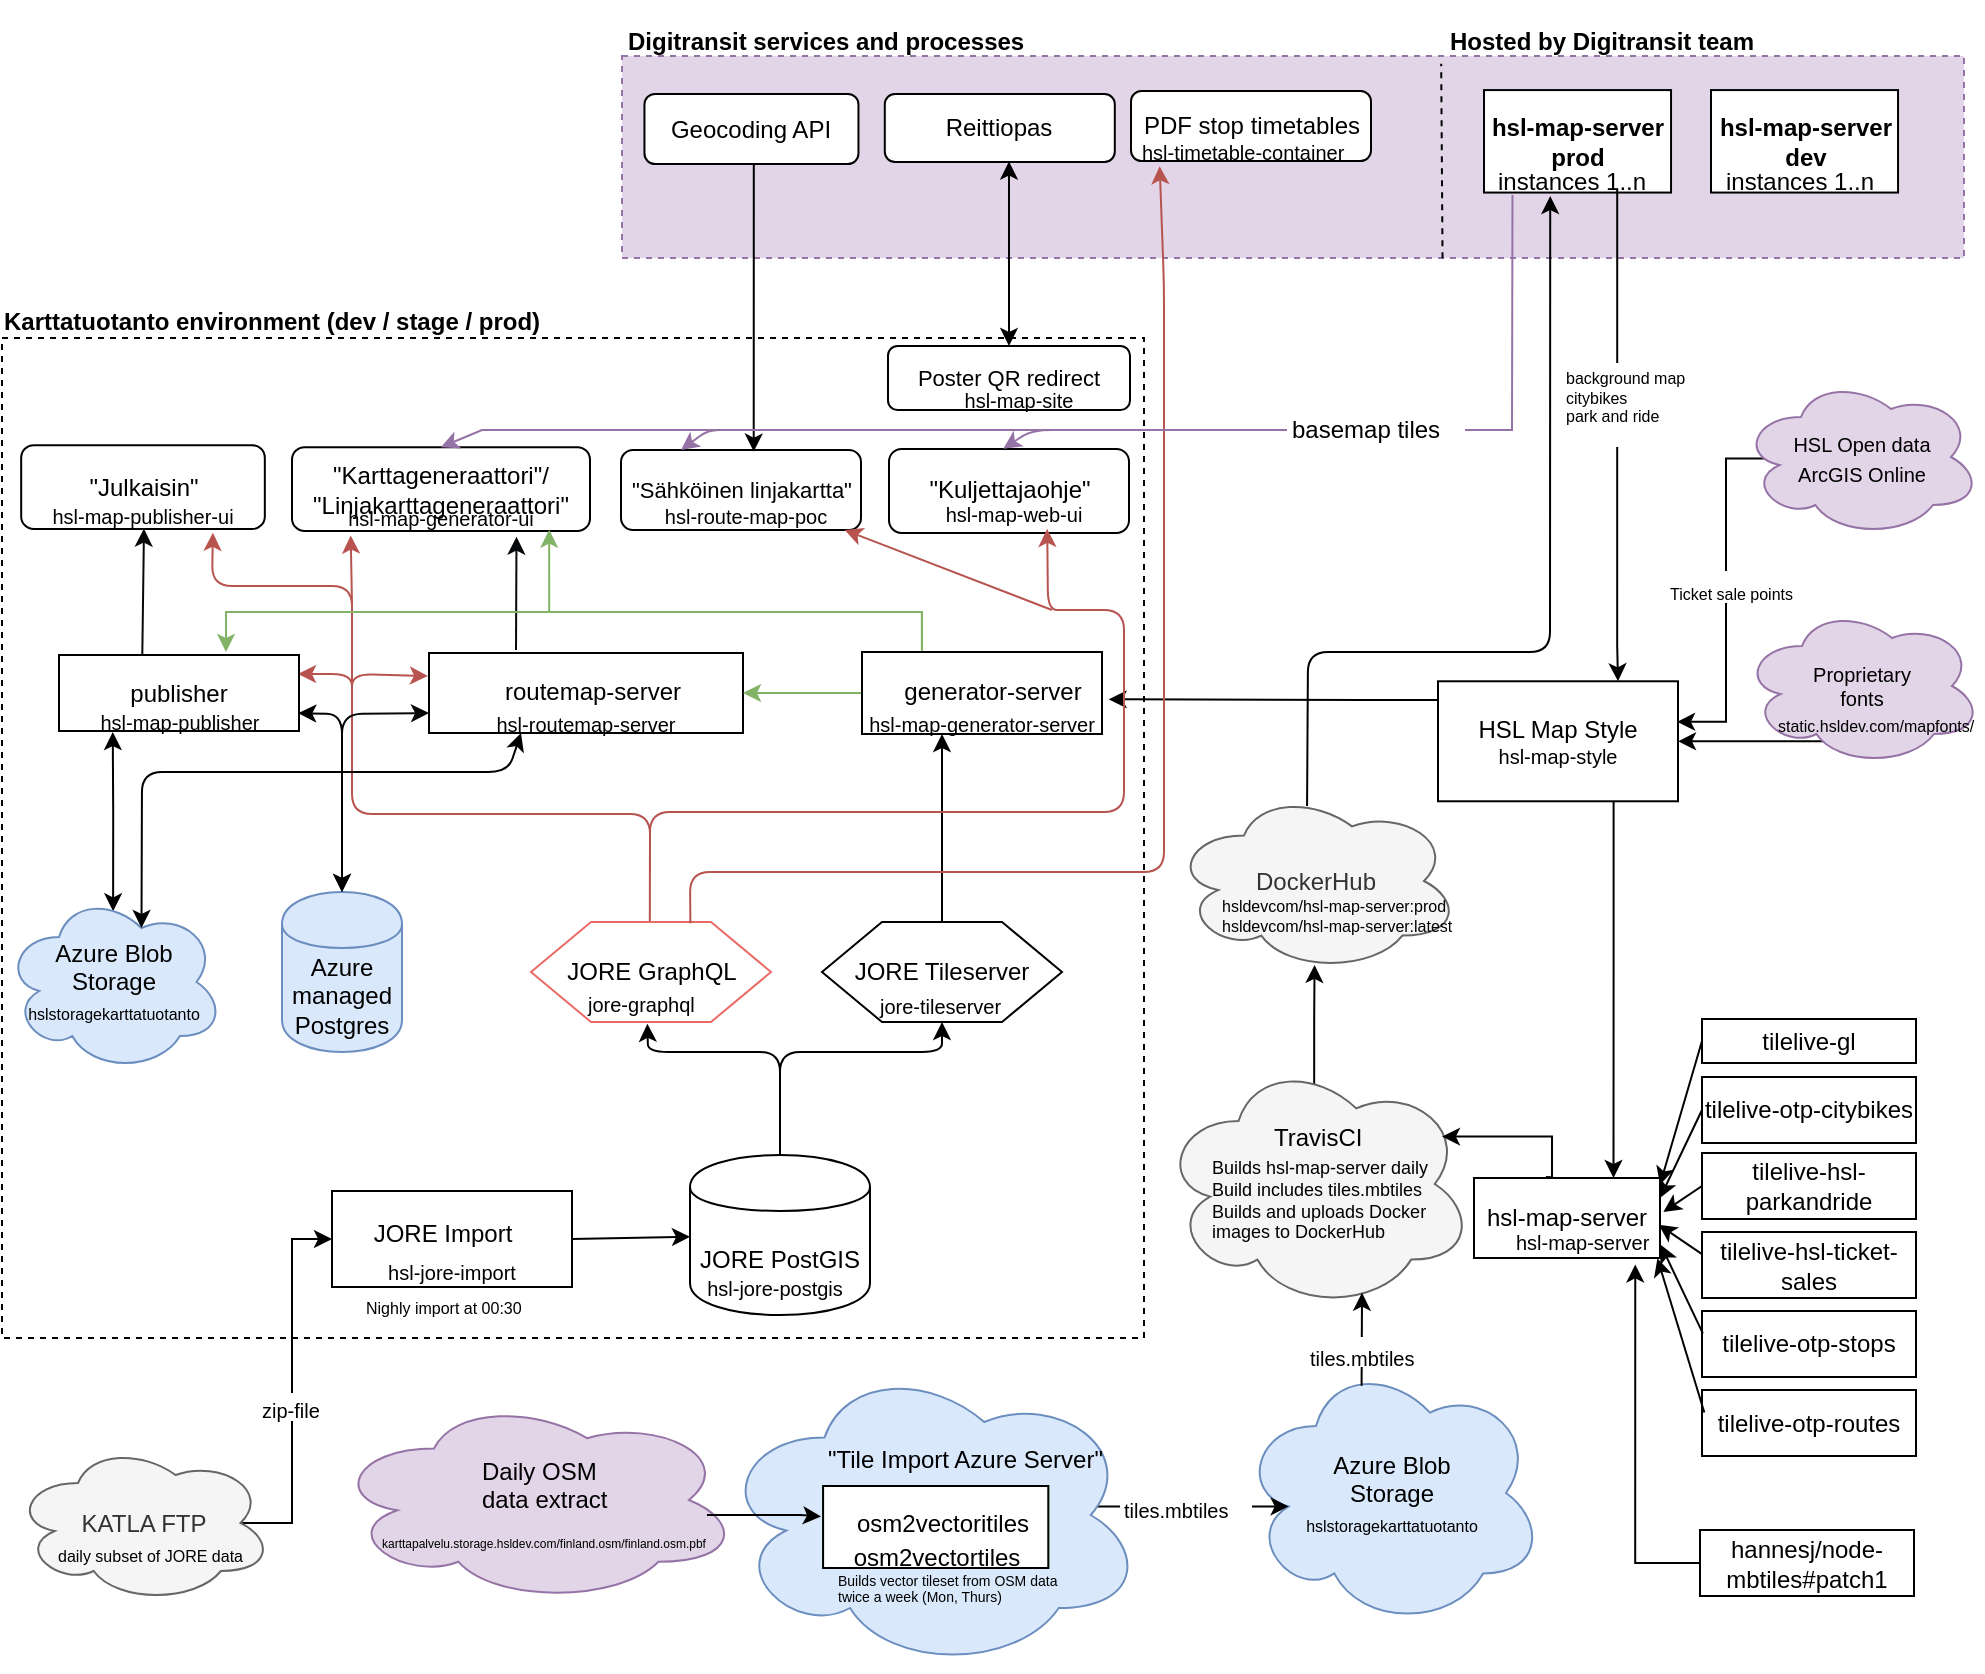 <mxfile pages="1" version="11.2.2" type="device"><diagram id="P93E9oUenla0xf5M3Sgf" name="Page-1"><mxGraphModel dx="813" dy="509" grid="0" gridSize="10" guides="1" tooltips="1" connect="1" arrows="1" fold="1" page="1" pageScale="1" pageWidth="1000" pageHeight="1700" math="0" shadow="0"><root><mxCell id="0"/><mxCell id="1" parent="0"/><mxCell id="0VzZVFITPEhhKyEBEufQ-88" value="" style="verticalLabelPosition=bottom;verticalAlign=top;html=1;shape=mxgraph.basic.rect;fillColor=#e1d5e7;fillColor2=none;strokeColor=#9673a6;strokeWidth=1;size=20;indent=5;rounded=0;shadow=0;glass=0;dashed=1;" vertex="1" parent="1"><mxGeometry x="320" y="302" width="671" height="101" as="geometry"/></mxCell><mxCell id="0VzZVFITPEhhKyEBEufQ-5" value="" style="rounded=0;whiteSpace=wrap;html=1;fillColor=none;dashed=1;glass=0;shadow=0;strokeWidth=1;" vertex="1" parent="1"><mxGeometry x="10" y="443" width="571" height="500" as="geometry"/></mxCell><mxCell id="HTuNDnRu_J749h2AMY8A-9" value="" style="group" parent="1" vertex="1" connectable="0"><mxGeometry x="354" y="851.5" width="90" height="80" as="geometry"/></mxCell><mxCell id="HTuNDnRu_J749h2AMY8A-7" value="" style="group" parent="HTuNDnRu_J749h2AMY8A-9" vertex="1" connectable="0"><mxGeometry width="90" height="80" as="geometry"/></mxCell><mxCell id="HTuNDnRu_J749h2AMY8A-2" value="JORE PostGIS" style="shape=cylinder;whiteSpace=wrap;html=1;boundedLbl=1;backgroundOutline=1;" parent="HTuNDnRu_J749h2AMY8A-7" vertex="1"><mxGeometry width="90" height="80" as="geometry"/></mxCell><mxCell id="HTuNDnRu_J749h2AMY8A-64" value="&lt;font style=&quot;font-size: 10px&quot;&gt;hsl-jore-postgis&lt;/font&gt;" style="text;html=1;strokeColor=none;fillColor=none;align=center;verticalAlign=middle;whiteSpace=wrap;rounded=0;shadow=0;glass=0;comic=0;" parent="HTuNDnRu_J749h2AMY8A-7" vertex="1"><mxGeometry x="5" y="56" width="75" height="20" as="geometry"/></mxCell><mxCell id="HTuNDnRu_J749h2AMY8A-14" value="&lt;div&gt;Azure&lt;/div&gt;&lt;div&gt;managed&lt;/div&gt;&lt;div&gt;Postgres&lt;br&gt;&lt;/div&gt;" style="shape=cylinder;whiteSpace=wrap;html=1;boundedLbl=1;backgroundOutline=1;rounded=0;shadow=0;glass=0;comic=0;fillColor=#dae8fc;strokeColor=#6c8ebf;" parent="1" vertex="1"><mxGeometry x="150" y="720" width="60" height="80" as="geometry"/></mxCell><mxCell id="HTuNDnRu_J749h2AMY8A-21" value="" style="group" parent="1" vertex="1" connectable="0"><mxGeometry x="175" y="869.5" width="120" height="48" as="geometry"/></mxCell><mxCell id="HTuNDnRu_J749h2AMY8A-22" value="" style="group" parent="HTuNDnRu_J749h2AMY8A-21" vertex="1" connectable="0"><mxGeometry width="120" height="48" as="geometry"/></mxCell><mxCell id="HTuNDnRu_J749h2AMY8A-23" value="" style="rounded=0;whiteSpace=wrap;html=1;glass=0;comic=0;shadow=0;" parent="HTuNDnRu_J749h2AMY8A-22" vertex="1"><mxGeometry width="120" height="48" as="geometry"/></mxCell><mxCell id="HTuNDnRu_J749h2AMY8A-24" value="JORE Import" style="text;html=1;resizable=0;autosize=1;align=center;verticalAlign=middle;points=[];fillColor=none;strokeColor=none;rounded=0;" parent="HTuNDnRu_J749h2AMY8A-22" vertex="1"><mxGeometry x="10" y="11.8" width="90" height="20" as="geometry"/></mxCell><mxCell id="HTuNDnRu_J749h2AMY8A-58" value="&lt;font style=&quot;font-size: 10px&quot;&gt;hsl-jore-import&lt;/font&gt;" style="text;html=1;strokeColor=none;fillColor=none;align=center;verticalAlign=middle;whiteSpace=wrap;rounded=0;shadow=0;glass=0;comic=0;" parent="HTuNDnRu_J749h2AMY8A-22" vertex="1"><mxGeometry y="33.231" width="120" height="14.769" as="geometry"/></mxCell><mxCell id="uFiK4lsDNvGqGAxao7CR-3" value="" style="edgeStyle=orthogonalEdgeStyle;rounded=0;orthogonalLoop=1;jettySize=auto;html=1;exitX=0.496;exitY=0.107;exitDx=0;exitDy=0;exitPerimeter=0;entryX=0.224;entryY=1.053;entryDx=0;entryDy=0;entryPerimeter=0;startArrow=classic;startFill=1;" parent="1" source="HTuNDnRu_J749h2AMY8A-28" target="HTuNDnRu_J749h2AMY8A-61" edge="1"><mxGeometry relative="1" as="geometry"><mxPoint x="65" y="640" as="targetPoint"/><Array as="points"><mxPoint x="66" y="680"/></Array></mxGeometry></mxCell><mxCell id="HTuNDnRu_J749h2AMY8A-28" value="&lt;div&gt;Azure Blob&lt;/div&gt;&lt;div&gt; Storage&lt;/div&gt;&lt;div&gt;&lt;font style=&quot;font-size: 8px&quot;&gt;hslstoragekarttatuotanto&lt;/font&gt;&lt;br&gt;&lt;/div&gt;" style="ellipse;shape=cloud;whiteSpace=wrap;html=1;rounded=0;shadow=0;glass=0;comic=0;fillColor=#dae8fc;strokeColor=#6c8ebf;" parent="1" vertex="1"><mxGeometry x="11" y="720" width="110" height="90" as="geometry"/></mxCell><mxCell id="HTuNDnRu_J749h2AMY8A-34" value="" style="endArrow=classic;html=1;exitX=1;exitY=0.5;exitDx=0;exitDy=0;" parent="1" source="HTuNDnRu_J749h2AMY8A-23" target="HTuNDnRu_J749h2AMY8A-2" edge="1"><mxGeometry width="50" height="50" relative="1" as="geometry"><mxPoint x="77" y="902" as="sourcePoint"/><mxPoint x="169.5" y="899" as="targetPoint"/></mxGeometry></mxCell><mxCell id="HTuNDnRu_J749h2AMY8A-35" value="" style="endArrow=none;html=1;exitX=0.5;exitY=1;exitDx=0;exitDy=0;entryX=0.5;entryY=0;entryDx=0;entryDy=0;startArrow=classic;startFill=1;endFill=0;" parent="1" source="HTuNDnRu_J749h2AMY8A-37" target="HTuNDnRu_J749h2AMY8A-2" edge="1"><mxGeometry width="50" height="50" relative="1" as="geometry"><mxPoint x="493" y="790" as="sourcePoint"/><mxPoint x="-107" y="930" as="targetPoint"/><Array as="points"><mxPoint x="480" y="800"/><mxPoint x="399" y="800"/></Array></mxGeometry></mxCell><mxCell id="HTuNDnRu_J749h2AMY8A-37" value="&lt;div&gt;JORE Tileserver&lt;/div&gt;" style="shape=hexagon;perimeter=hexagonPerimeter2;whiteSpace=wrap;html=1;rounded=0;shadow=0;glass=0;comic=0;" parent="1" vertex="1"><mxGeometry x="420" y="735" width="120" height="50" as="geometry"/></mxCell><mxCell id="HTuNDnRu_J749h2AMY8A-115" value="" style="group" parent="1" vertex="1" connectable="0"><mxGeometry x="464" y="496" width="120" height="42" as="geometry"/></mxCell><mxCell id="HTuNDnRu_J749h2AMY8A-111" value="" style="group" parent="HTuNDnRu_J749h2AMY8A-115" vertex="1" connectable="0"><mxGeometry width="120" height="42" as="geometry"/></mxCell><mxCell id="HTuNDnRu_J749h2AMY8A-112" value="" style="group" parent="HTuNDnRu_J749h2AMY8A-111" vertex="1" connectable="0"><mxGeometry x="2.5" width="120" height="42" as="geometry"/></mxCell><mxCell id="HTuNDnRu_J749h2AMY8A-113" value="&quot;Kuljettajaohje&quot;" style="rounded=1;whiteSpace=wrap;html=1;shadow=0;glass=0;comic=0;fillColor=#ffffff;" parent="HTuNDnRu_J749h2AMY8A-112" vertex="1"><mxGeometry x="-13" y="2.45" width="120" height="42" as="geometry"/></mxCell><mxCell id="HTuNDnRu_J749h2AMY8A-114" value="&lt;font style=&quot;font-size: 10px&quot;&gt;hsl-map-web-ui&lt;/font&gt;" style="text;html=1;strokeColor=none;fillColor=none;align=center;verticalAlign=middle;whiteSpace=wrap;rounded=0;shadow=0;glass=0;dashed=1;comic=0;" parent="HTuNDnRu_J749h2AMY8A-112" vertex="1"><mxGeometry x="-5.5" y="28.0" width="110" height="14.0" as="geometry"/></mxCell><mxCell id="HTuNDnRu_J749h2AMY8A-122" value="" style="group" parent="1" vertex="1" connectable="0"><mxGeometry x="230.5" y="600.5" width="160" height="41" as="geometry"/></mxCell><mxCell id="HTuNDnRu_J749h2AMY8A-124" value="" style="group" parent="HTuNDnRu_J749h2AMY8A-122" vertex="1" connectable="0"><mxGeometry width="160" height="41" as="geometry"/></mxCell><mxCell id="HTuNDnRu_J749h2AMY8A-125" value="" style="rounded=0;whiteSpace=wrap;html=1;glass=0;comic=0;shadow=0;" parent="HTuNDnRu_J749h2AMY8A-124" vertex="1"><mxGeometry x="-7" width="157" height="40" as="geometry"/></mxCell><mxCell id="HTuNDnRu_J749h2AMY8A-126" value="&lt;div&gt;routemap-server&lt;/div&gt;" style="text;html=1;resizable=0;autosize=1;align=center;verticalAlign=middle;points=[];fillColor=none;strokeColor=none;rounded=0;" parent="HTuNDnRu_J749h2AMY8A-124" vertex="1"><mxGeometry x="19.5" y="9.21" width="110" height="20" as="geometry"/></mxCell><mxCell id="HTuNDnRu_J749h2AMY8A-127" value="&lt;font style=&quot;font-size: 10px&quot;&gt;hsl-routemap-server&lt;/font&gt;" style="text;html=1;strokeColor=none;fillColor=none;align=center;verticalAlign=middle;whiteSpace=wrap;rounded=0;shadow=0;glass=0;comic=0;" parent="HTuNDnRu_J749h2AMY8A-124" vertex="1"><mxGeometry x="6.5" y="30" width="130" height="10" as="geometry"/></mxCell><mxCell id="HTuNDnRu_J749h2AMY8A-154" value="" style="endArrow=classic;html=1;strokeColor=#000000;fillColor=#fff2cc;exitX=0.5;exitY=0;exitDx=0;exitDy=0;" parent="1" source="HTuNDnRu_J749h2AMY8A-37" edge="1"><mxGeometry width="50" height="50" relative="1" as="geometry"><mxPoint x="675" y="840" as="sourcePoint"/><mxPoint x="480" y="641" as="targetPoint"/></mxGeometry></mxCell><mxCell id="HTuNDnRu_J749h2AMY8A-167" value="" style="group;fontStyle=4" parent="1" vertex="1" connectable="0"><mxGeometry x="35" y="400" width="129" height="177" as="geometry"/></mxCell><mxCell id="HTuNDnRu_J749h2AMY8A-174" value="" style="group" parent="1" vertex="1" connectable="0"><mxGeometry x="150" y="489.5" width="159" height="50" as="geometry"/></mxCell><mxCell id="HTuNDnRu_J749h2AMY8A-106" value="&lt;div&gt;&quot;Karttageneraattori&quot;/&lt;/div&gt;&lt;div&gt;&quot;Linjakarttageneraattori&quot;&lt;/div&gt;" style="rounded=1;whiteSpace=wrap;html=1;shadow=0;glass=0;comic=0;fillColor=#ffffff;" parent="HTuNDnRu_J749h2AMY8A-174" vertex="1"><mxGeometry x="5" y="8.065" width="149" height="41.935" as="geometry"/></mxCell><mxCell id="HTuNDnRu_J749h2AMY8A-107" value="&lt;font style=&quot;font-size: 10px&quot;&gt;hsl-map-generator-ui&lt;/font&gt;" style="text;html=1;strokeColor=none;fillColor=none;align=center;verticalAlign=middle;whiteSpace=wrap;rounded=0;shadow=0;glass=0;dashed=1;comic=0;" parent="HTuNDnRu_J749h2AMY8A-174" vertex="1"><mxGeometry x="4" y="35.081" width="151" height="17.742" as="geometry"/></mxCell><mxCell id="HTuNDnRu_J749h2AMY8A-187" value="" style="group" parent="1" vertex="1" connectable="0"><mxGeometry x="317" y="499" width="122.5" height="40" as="geometry"/></mxCell><mxCell id="HTuNDnRu_J749h2AMY8A-116" value="" style="group" parent="HTuNDnRu_J749h2AMY8A-187" vertex="1" connectable="0"><mxGeometry width="122.5" height="40" as="geometry"/></mxCell><mxCell id="HTuNDnRu_J749h2AMY8A-118" value="" style="group" parent="HTuNDnRu_J749h2AMY8A-116" vertex="1" connectable="0"><mxGeometry x="2.5" width="120" height="40" as="geometry"/></mxCell><mxCell id="HTuNDnRu_J749h2AMY8A-119" value="&lt;font style=&quot;font-size: 11px&quot;&gt;&quot;Sähköinen linjakartta&quot;&lt;/font&gt;" style="rounded=1;whiteSpace=wrap;html=1;shadow=0;glass=0;comic=0;fillColor=#ffffff;" parent="HTuNDnRu_J749h2AMY8A-118" vertex="1"><mxGeometry width="120" height="40" as="geometry"/></mxCell><mxCell id="HTuNDnRu_J749h2AMY8A-120" value="&lt;font style=&quot;font-size: 10px&quot;&gt;hsl-route-map-poc&lt;/font&gt;" style="text;html=1;strokeColor=none;fillColor=none;align=center;verticalAlign=middle;whiteSpace=wrap;rounded=0;shadow=0;glass=0;dashed=1;comic=0;" parent="HTuNDnRu_J749h2AMY8A-118" vertex="1"><mxGeometry x="7.5" y="26.667" width="110" height="13.333" as="geometry"/></mxCell><mxCell id="0VzZVFITPEhhKyEBEufQ-52" value="" style="edgeStyle=orthogonalEdgeStyle;rounded=0;orthogonalLoop=1;jettySize=auto;html=1;entryX=0.75;entryY=0;entryDx=0;entryDy=0;" edge="1" parent="1" source="HTuNDnRu_J749h2AMY8A-198" target="uFiK4lsDNvGqGAxao7CR-29"><mxGeometry relative="1" as="geometry"><mxPoint x="792" y="730.138" as="targetPoint"/><Array as="points"><mxPoint x="816" y="758"/></Array></mxGeometry></mxCell><mxCell id="0VzZVFITPEhhKyEBEufQ-62" value="" style="edgeStyle=orthogonalEdgeStyle;rounded=0;orthogonalLoop=1;jettySize=auto;html=1;entryX=1.03;entryY=0.679;entryDx=0;entryDy=0;entryPerimeter=0;" edge="1" parent="1" source="HTuNDnRu_J749h2AMY8A-198" target="HTuNDnRu_J749h2AMY8A-103"><mxGeometry relative="1" as="geometry"><mxPoint x="652.0" y="620.138" as="targetPoint"/><Array as="points"><mxPoint x="690" y="624"/><mxPoint x="690" y="624"/></Array></mxGeometry></mxCell><mxCell id="HTuNDnRu_J749h2AMY8A-198" value="&lt;div&gt;HSL Map Style&lt;br&gt;&lt;/div&gt;&lt;div style=&quot;font-size: 10px&quot;&gt;hsl-map-style&lt;/div&gt;" style="rounded=0;whiteSpace=wrap;html=1;shadow=0;glass=0;comic=0;" parent="1" vertex="1"><mxGeometry x="728" y="614.638" width="120" height="60" as="geometry"/></mxCell><mxCell id="HTuNDnRu_J749h2AMY8A-251" value="" style="edgeStyle=orthogonalEdgeStyle;rounded=0;orthogonalLoop=1;jettySize=auto;html=1;startArrow=none;startFill=0;endArrow=classic;endFill=1;strokeColor=#000000;entryX=0;entryY=0.5;entryDx=0;entryDy=0;exitX=0.875;exitY=0.5;exitDx=0;exitDy=0;exitPerimeter=0;" parent="1" source="HTuNDnRu_J749h2AMY8A-199" target="HTuNDnRu_J749h2AMY8A-23" edge="1"><mxGeometry relative="1" as="geometry"><Array as="points"><mxPoint x="155" y="1036"/><mxPoint x="155" y="893"/></Array></mxGeometry></mxCell><mxCell id="HTuNDnRu_J749h2AMY8A-213" value="" style="group" parent="1" vertex="1" connectable="0"><mxGeometry x="15.5" y="488.5" width="130" height="50" as="geometry"/></mxCell><mxCell id="HTuNDnRu_J749h2AMY8A-210" value="" style="group" parent="HTuNDnRu_J749h2AMY8A-213" vertex="1" connectable="0"><mxGeometry width="130" height="50" as="geometry"/></mxCell><mxCell id="HTuNDnRu_J749h2AMY8A-211" value="&quot;Julkaisin&quot;" style="rounded=1;whiteSpace=wrap;html=1;shadow=0;glass=0;comic=0;fillColor=#ffffff;" parent="HTuNDnRu_J749h2AMY8A-210" vertex="1"><mxGeometry x="4.088" y="8.065" width="121.824" height="41.935" as="geometry"/></mxCell><mxCell id="HTuNDnRu_J749h2AMY8A-212" value="&lt;font style=&quot;font-size: 10px&quot;&gt;hsl-map-publisher-ui&lt;/font&gt;" style="text;html=1;strokeColor=none;fillColor=none;align=center;verticalAlign=middle;whiteSpace=wrap;rounded=0;shadow=0;glass=0;dashed=1;comic=0;" parent="HTuNDnRu_J749h2AMY8A-210" vertex="1"><mxGeometry x="3.27" y="35.081" width="123.459" height="17.742" as="geometry"/></mxCell><mxCell id="HTuNDnRu_J749h2AMY8A-215" value="" style="endArrow=classic;html=1;strokeColor=#b85450;fillColor=#f8cecc;entryX=0.783;entryY=0.948;entryDx=0;entryDy=0;entryPerimeter=0;" parent="1" target="HTuNDnRu_J749h2AMY8A-212" edge="1"><mxGeometry width="50" height="50" relative="1" as="geometry"><mxPoint x="334" y="710" as="sourcePoint"/><mxPoint x="160.412" y="539.032" as="targetPoint"/><Array as="points"><mxPoint x="334" y="681"/><mxPoint x="185" y="681"/><mxPoint x="185" y="567"/><mxPoint x="115" y="567"/></Array></mxGeometry></mxCell><mxCell id="HTuNDnRu_J749h2AMY8A-217" value="" style="endArrow=classic;html=1;strokeColor=#b85450;fillColor=#f8cecc;" parent="1" edge="1"><mxGeometry width="50" height="50" relative="1" as="geometry"><mxPoint x="185" y="623" as="sourcePoint"/><mxPoint x="223" y="612" as="targetPoint"/><Array as="points"><mxPoint x="185" y="611"/></Array></mxGeometry></mxCell><mxCell id="HTuNDnRu_J749h2AMY8A-218" value="" style="endArrow=classic;html=1;strokeColor=#b85450;fillColor=#f8cecc;" parent="1" edge="1"><mxGeometry width="50" height="50" relative="1" as="geometry"><mxPoint x="185" y="623" as="sourcePoint"/><mxPoint x="158" y="611" as="targetPoint"/><Array as="points"><mxPoint x="185" y="611"/></Array></mxGeometry></mxCell><mxCell id="HTuNDnRu_J749h2AMY8A-219" value="" style="endArrow=classic;html=1;strokeColor=#b85450;fillColor=#f8cecc;exitX=0.495;exitY=0.1;exitDx=0;exitDy=0;exitPerimeter=0;entryX=0.651;entryY=1.031;entryDx=0;entryDy=0;entryPerimeter=0;" parent="1" source="uFiK4lsDNvGqGAxao7CR-4" target="HTuNDnRu_J749h2AMY8A-114" edge="1"><mxGeometry width="50" height="50" relative="1" as="geometry"><mxPoint x="334" y="710" as="sourcePoint"/><mxPoint x="670" y="580" as="targetPoint"/><Array as="points"><mxPoint x="334" y="680"/><mxPoint x="571" y="680"/><mxPoint x="571" y="579"/><mxPoint x="551" y="579"/><mxPoint x="533" y="579"/></Array></mxGeometry></mxCell><mxCell id="HTuNDnRu_J749h2AMY8A-223" value="" style="endArrow=classic;html=1;strokeColor=#b85450;fillColor=#f8cecc;" parent="1" target="HTuNDnRu_J749h2AMY8A-119" edge="1"><mxGeometry width="50" height="50" relative="1" as="geometry"><mxPoint x="535" y="579" as="sourcePoint"/><mxPoint x="510" y="560" as="targetPoint"/></mxGeometry></mxCell><mxCell id="HTuNDnRu_J749h2AMY8A-227" value="" style="endArrow=classic;startArrow=classic;html=1;strokeColor=#06080A;entryX=0;entryY=0.75;entryDx=0;entryDy=0;fillColor=#dae8fc;" parent="1" source="HTuNDnRu_J749h2AMY8A-14" target="HTuNDnRu_J749h2AMY8A-125" edge="1"><mxGeometry width="50" height="50" relative="1" as="geometry"><mxPoint x="184" y="718" as="sourcePoint"/><mxPoint x="230" y="630" as="targetPoint"/><Array as="points"><mxPoint x="180" y="631"/></Array></mxGeometry></mxCell><mxCell id="HTuNDnRu_J749h2AMY8A-229" value="" style="endArrow=classic;html=1;strokeColor=#000000;entryX=0.25;entryY=1;entryDx=0;entryDy=0;fillColor=#d5e8d4;startArrow=classic;startFill=1;exitX=0.625;exitY=0.2;exitDx=0;exitDy=0;exitPerimeter=0;" parent="1" source="HTuNDnRu_J749h2AMY8A-28" target="HTuNDnRu_J749h2AMY8A-127" edge="1"><mxGeometry width="50" height="50" relative="1" as="geometry"><mxPoint x="80" y="732" as="sourcePoint"/><mxPoint x="280" y="660" as="targetPoint"/><Array as="points"><mxPoint x="80" y="660"/><mxPoint x="263" y="660"/></Array></mxGeometry></mxCell><mxCell id="HTuNDnRu_J749h2AMY8A-235" value="" style="endArrow=classic;html=1;strokeColor=#06080A;exitX=0.347;exitY=0.027;exitDx=0;exitDy=0;exitPerimeter=0;entryX=0.504;entryY=0.83;entryDx=0;entryDy=0;entryPerimeter=0;" parent="1" source="HTuNDnRu_J749h2AMY8A-54" target="HTuNDnRu_J749h2AMY8A-212" edge="1"><mxGeometry width="50" height="50" relative="1" as="geometry"><mxPoint x="83.5" y="608.81" as="sourcePoint"/><mxPoint x="133.5" y="558.81" as="targetPoint"/></mxGeometry></mxCell><mxCell id="HTuNDnRu_J749h2AMY8A-238" value="" style="endArrow=classic;html=1;strokeColor=#06080A;entryX=0.75;entryY=1;entryDx=0;entryDy=0;" parent="1" target="HTuNDnRu_J749h2AMY8A-107" edge="1"><mxGeometry width="50" height="50" relative="1" as="geometry"><mxPoint x="267" y="599" as="sourcePoint"/><mxPoint x="345.5" y="549" as="targetPoint"/></mxGeometry></mxCell><mxCell id="HTuNDnRu_J749h2AMY8A-239" value="" style="edgeStyle=orthogonalEdgeStyle;rounded=0;orthogonalLoop=1;jettySize=auto;html=1;startArrow=none;startFill=0;endArrow=classic;endFill=1;strokeColor=#82b366;fillColor=#d5e8d4;" parent="1" source="HTuNDnRu_J749h2AMY8A-102" target="HTuNDnRu_J749h2AMY8A-125" edge="1"><mxGeometry relative="1" as="geometry"/></mxCell><mxCell id="HTuNDnRu_J749h2AMY8A-240" value="" style="edgeStyle=orthogonalEdgeStyle;rounded=0;orthogonalLoop=1;jettySize=auto;html=1;startArrow=none;startFill=0;endArrow=classic;endFill=1;strokeColor=#82b366;exitX=0.25;exitY=0;exitDx=0;exitDy=0;fillColor=#d5e8d4;entryX=0.863;entryY=0.984;entryDx=0;entryDy=0;entryPerimeter=0;" parent="1" target="HTuNDnRu_J749h2AMY8A-106" edge="1"><mxGeometry relative="1" as="geometry"><mxPoint x="469.94" y="598.537" as="sourcePoint"/><mxPoint x="369" y="558" as="targetPoint"/><Array as="points"><mxPoint x="470" y="580"/><mxPoint x="284" y="580"/></Array></mxGeometry></mxCell><mxCell id="HTuNDnRu_J749h2AMY8A-241" value="" style="edgeStyle=orthogonalEdgeStyle;rounded=0;orthogonalLoop=1;jettySize=auto;html=1;startArrow=none;startFill=0;endArrow=classic;endFill=1;strokeColor=#82b366;exitX=0.25;exitY=0;exitDx=0;exitDy=0;fillColor=#d5e8d4;" parent="1" source="HTuNDnRu_J749h2AMY8A-102" edge="1"><mxGeometry relative="1" as="geometry"><mxPoint x="480" y="610.667" as="sourcePoint"/><mxPoint x="122" y="600" as="targetPoint"/><Array as="points"><mxPoint x="470" y="580"/><mxPoint x="122" y="580"/></Array></mxGeometry></mxCell><mxCell id="HTuNDnRu_J749h2AMY8A-245" value="" style="endArrow=classic;startArrow=classic;html=1;strokeColor=#000000;exitX=0.997;exitY=0.713;exitDx=0;exitDy=0;exitPerimeter=0;" parent="1" edge="1"><mxGeometry width="50" height="50" relative="1" as="geometry"><mxPoint x="158.14" y="630.594" as="sourcePoint"/><mxPoint x="180" y="720" as="targetPoint"/><Array as="points"><mxPoint x="180" y="631"/></Array></mxGeometry></mxCell><mxCell id="HTuNDnRu_J749h2AMY8A-246" value="" style="endArrow=classic;html=1;strokeColor=#000000;entryX=0.485;entryY=1.018;entryDx=0;entryDy=0;entryPerimeter=0;" parent="1" target="uFiK4lsDNvGqGAxao7CR-4" edge="1"><mxGeometry width="50" height="50" relative="1" as="geometry"><mxPoint x="399" y="850" as="sourcePoint"/><mxPoint x="333" y="790" as="targetPoint"/><Array as="points"><mxPoint x="399" y="800"/><mxPoint x="333" y="800"/></Array></mxGeometry></mxCell><mxCell id="uFiK4lsDNvGqGAxao7CR-4" value="&lt;div&gt;JORE GraphQL&lt;/div&gt;" style="shape=hexagon;perimeter=hexagonPerimeter2;whiteSpace=wrap;html=1;rounded=0;shadow=0;glass=0;comic=0;strokeColor=#EA6B66;" parent="1" vertex="1"><mxGeometry x="274.5" y="735" width="120" height="50" as="geometry"/></mxCell><mxCell id="uFiK4lsDNvGqGAxao7CR-7" value="&lt;font style=&quot;font-size: 10px&quot;&gt;jore-graphql&lt;/font&gt;" style="text;html=1;resizable=0;points=[];autosize=1;align=left;verticalAlign=top;spacingTop=-4;" parent="1" vertex="1"><mxGeometry x="300.5" y="766" width="70" height="20" as="geometry"/></mxCell><mxCell id="uFiK4lsDNvGqGAxao7CR-8" value="&lt;font style=&quot;font-size: 10px&quot;&gt;jore-tileserver&lt;/font&gt;" style="text;html=1;resizable=0;points=[];autosize=1;align=left;verticalAlign=top;spacingTop=-4;" parent="1" vertex="1"><mxGeometry x="446.5" y="767" width="80" height="20" as="geometry"/></mxCell><mxCell id="uFiK4lsDNvGqGAxao7CR-14" value="" style="group" parent="1" vertex="1" connectable="0"><mxGeometry x="175" y="972.5" width="204" height="103" as="geometry"/></mxCell><mxCell id="uFiK4lsDNvGqGAxao7CR-11" value="" style="ellipse;shape=cloud;whiteSpace=wrap;html=1;strokeColor=#9673a6;fillColor=#e1d5e7;" parent="uFiK4lsDNvGqGAxao7CR-14" vertex="1"><mxGeometry width="204" height="103" as="geometry"/></mxCell><mxCell id="uFiK4lsDNvGqGAxao7CR-12" value="&lt;div&gt;Daily OSM &lt;br&gt;&lt;/div&gt;&lt;div&gt;data extract&lt;/div&gt;" style="text;html=1;resizable=0;points=[];autosize=1;align=left;verticalAlign=top;spacingTop=-4;" parent="uFiK4lsDNvGqGAxao7CR-14" vertex="1"><mxGeometry x="73" y="27.5" width="72" height="28" as="geometry"/></mxCell><mxCell id="uFiK4lsDNvGqGAxao7CR-13" value="&lt;font style=&quot;font-size: 6px&quot;&gt;karttapalvelu.storage.hsldev.com/finland.osm/finland.osm.pbf&lt;/font&gt;" style="text;html=1;resizable=0;points=[];autosize=1;align=left;verticalAlign=top;spacingTop=-4;" parent="uFiK4lsDNvGqGAxao7CR-14" vertex="1"><mxGeometry x="23" y="61.5" width="166" height="16" as="geometry"/></mxCell><mxCell id="0VzZVFITPEhhKyEBEufQ-24" value="" style="edgeStyle=orthogonalEdgeStyle;rounded=0;orthogonalLoop=1;jettySize=auto;html=1;exitX=0.491;exitY=0.108;exitDx=0;exitDy=0;exitPerimeter=0;entryX=0.495;entryY=0.961;entryDx=0;entryDy=0;entryPerimeter=0;" edge="1" parent="1" source="uFiK4lsDNvGqGAxao7CR-23" target="uFiK4lsDNvGqGAxao7CR-27"><mxGeometry relative="1" as="geometry"><Array as="points"><mxPoint x="666" y="782"/></Array></mxGeometry></mxCell><mxCell id="uFiK4lsDNvGqGAxao7CR-23" value="" style="ellipse;shape=cloud;whiteSpace=wrap;html=1;strokeColor=#666666;fillColor=#f5f5f5;fontColor=#333333;" parent="1" vertex="1"><mxGeometry x="589" y="803" width="157" height="126" as="geometry"/></mxCell><mxCell id="uFiK4lsDNvGqGAxao7CR-26" value="&lt;div&gt;Azure Blob&lt;/div&gt;&lt;div&gt; Storage&lt;/div&gt;&lt;div&gt;&lt;font style=&quot;font-size: 8px&quot;&gt;hslstoragekarttatuotanto&lt;/font&gt;&lt;br&gt;&lt;/div&gt;" style="ellipse;shape=cloud;whiteSpace=wrap;html=1;rounded=0;shadow=0;glass=0;comic=0;fillColor=#dae8fc;strokeColor=#6c8ebf;" parent="1" vertex="1"><mxGeometry x="629" y="953.5" width="152" height="134" as="geometry"/></mxCell><mxCell id="uFiK4lsDNvGqGAxao7CR-31" value="" style="group" parent="1" vertex="1" connectable="0"><mxGeometry x="746" y="863" width="93" height="40" as="geometry"/></mxCell><mxCell id="uFiK4lsDNvGqGAxao7CR-29" value="&lt;div&gt;hsl-map-server&lt;/div&gt;" style="rounded=0;whiteSpace=wrap;html=1;strokeColor=#000000;fillColor=none;" parent="uFiK4lsDNvGqGAxao7CR-31" vertex="1"><mxGeometry width="93" height="40" as="geometry"/></mxCell><mxCell id="uFiK4lsDNvGqGAxao7CR-30" value="&lt;div style=&quot;font-size: 10px&quot;&gt;hsl-map-server&lt;/div&gt;" style="text;html=1;resizable=0;points=[];autosize=1;align=left;verticalAlign=top;spacingTop=-4;" parent="uFiK4lsDNvGqGAxao7CR-31" vertex="1"><mxGeometry x="18.6" y="23.59" width="77" height="14" as="geometry"/></mxCell><mxCell id="uFiK4lsDNvGqGAxao7CR-35" value="&lt;div&gt;tilelive-gl&lt;/div&gt;" style="rounded=0;whiteSpace=wrap;html=1;strokeColor=#000000;fillColor=none;" parent="1" vertex="1"><mxGeometry x="860" y="783.5" width="107" height="22" as="geometry"/></mxCell><mxCell id="uFiK4lsDNvGqGAxao7CR-36" value="&lt;div&gt;tilelive-otp-citybikes&lt;/div&gt;" style="rounded=0;whiteSpace=wrap;html=1;strokeColor=#000000;fillColor=none;" parent="1" vertex="1"><mxGeometry x="860" y="812.5" width="107" height="33" as="geometry"/></mxCell><mxCell id="uFiK4lsDNvGqGAxao7CR-38" value="tilelive-hsl-parkandride" style="rounded=0;whiteSpace=wrap;html=1;strokeColor=#000000;fillColor=none;" parent="1" vertex="1"><mxGeometry x="860" y="850.5" width="107" height="33" as="geometry"/></mxCell><mxCell id="uFiK4lsDNvGqGAxao7CR-39" value="&lt;div&gt;tilelive-hsl-ticket-sales&lt;/div&gt;" style="rounded=0;whiteSpace=wrap;html=1;strokeColor=#000000;fillColor=none;" parent="1" vertex="1"><mxGeometry x="860" y="890" width="107" height="33" as="geometry"/></mxCell><mxCell id="uFiK4lsDNvGqGAxao7CR-40" value="tilelive-otp-stops" style="rounded=0;whiteSpace=wrap;html=1;strokeColor=#000000;fillColor=none;" parent="1" vertex="1"><mxGeometry x="860" y="929.5" width="107" height="33" as="geometry"/></mxCell><mxCell id="uFiK4lsDNvGqGAxao7CR-41" value="tilelive-otp-routes" style="rounded=0;whiteSpace=wrap;html=1;strokeColor=#000000;fillColor=none;" parent="1" vertex="1"><mxGeometry x="860" y="969" width="107" height="33" as="geometry"/></mxCell><mxCell id="0VzZVFITPEhhKyEBEufQ-50" value="" style="edgeStyle=orthogonalEdgeStyle;rounded=0;orthogonalLoop=1;jettySize=auto;html=1;entryX=1;entryY=0.5;entryDx=0;entryDy=0;exitX=0.55;exitY=0.95;exitDx=0;exitDy=0;exitPerimeter=0;" edge="1" parent="1" source="uFiK4lsDNvGqGAxao7CR-44" target="HTuNDnRu_J749h2AMY8A-198"><mxGeometry relative="1" as="geometry"><mxPoint x="925.5" y="631.5" as="targetPoint"/><Array as="points"><mxPoint x="932" y="625"/></Array></mxGeometry></mxCell><mxCell id="uFiK4lsDNvGqGAxao7CR-44" value="&lt;div style=&quot;font-size: 10px&quot;&gt;&lt;font style=&quot;font-size: 10px&quot;&gt;Proprietary&lt;/font&gt;&lt;/div&gt;&lt;div style=&quot;font-size: 10px&quot;&gt;&lt;font style=&quot;font-size: 10px&quot;&gt; fonts&lt;/font&gt;&lt;/div&gt;" style="ellipse;shape=cloud;whiteSpace=wrap;html=1;strokeColor=#9673a6;fillColor=#e1d5e7;" parent="1" vertex="1"><mxGeometry x="880" y="577" width="120" height="80" as="geometry"/></mxCell><mxCell id="uFiK4lsDNvGqGAxao7CR-49" value="" style="endArrow=classic;html=1;exitX=0;exitY=0.5;exitDx=0;exitDy=0;entryX=1;entryY=0.085;entryDx=0;entryDy=0;entryPerimeter=0;" parent="1" source="uFiK4lsDNvGqGAxao7CR-35" target="uFiK4lsDNvGqGAxao7CR-29" edge="1"><mxGeometry width="50" height="50" relative="1" as="geometry"><mxPoint x="854" y="799" as="sourcePoint"/><mxPoint x="841.5" y="808.5" as="targetPoint"/></mxGeometry></mxCell><mxCell id="uFiK4lsDNvGqGAxao7CR-51" value="" style="endArrow=classic;html=1;entryX=1;entryY=0.25;entryDx=0;entryDy=0;exitX=0;exitY=0.5;exitDx=0;exitDy=0;" parent="1" source="uFiK4lsDNvGqGAxao7CR-36" target="uFiK4lsDNvGqGAxao7CR-29" edge="1"><mxGeometry width="50" height="50" relative="1" as="geometry"><mxPoint x="807" y="872" as="sourcePoint"/><mxPoint x="702.219" y="886.6" as="targetPoint"/></mxGeometry></mxCell><mxCell id="uFiK4lsDNvGqGAxao7CR-52" value="" style="endArrow=classic;html=1;entryX=1.018;entryY=0.425;entryDx=0;entryDy=0;entryPerimeter=0;exitX=0;exitY=0.5;exitDx=0;exitDy=0;" parent="1" source="uFiK4lsDNvGqGAxao7CR-38" target="uFiK4lsDNvGqGAxao7CR-29" edge="1"><mxGeometry width="50" height="50" relative="1" as="geometry"><mxPoint x="782" y="843" as="sourcePoint"/><mxPoint x="677.219" y="857.6" as="targetPoint"/></mxGeometry></mxCell><mxCell id="uFiK4lsDNvGqGAxao7CR-53" value="" style="endArrow=classic;html=1;entryX=0.993;entryY=0.585;entryDx=0;entryDy=0;entryPerimeter=0;exitX=0;exitY=0.336;exitDx=0;exitDy=0;exitPerimeter=0;" parent="1" source="uFiK4lsDNvGqGAxao7CR-39" target="uFiK4lsDNvGqGAxao7CR-29" edge="1"><mxGeometry width="50" height="50" relative="1" as="geometry"><mxPoint x="796" y="882" as="sourcePoint"/><mxPoint x="691.219" y="896.6" as="targetPoint"/></mxGeometry></mxCell><mxCell id="uFiK4lsDNvGqGAxao7CR-54" value="" style="endArrow=classic;html=1;entryX=1.004;entryY=0.835;entryDx=0;entryDy=0;entryPerimeter=0;exitX=0.004;exitY=0.339;exitDx=0;exitDy=0;exitPerimeter=0;" parent="1" source="uFiK4lsDNvGqGAxao7CR-40" target="uFiK4lsDNvGqGAxao7CR-29" edge="1"><mxGeometry width="50" height="50" relative="1" as="geometry"><mxPoint x="805" y="911" as="sourcePoint"/><mxPoint x="700.219" y="925.6" as="targetPoint"/></mxGeometry></mxCell><mxCell id="uFiK4lsDNvGqGAxao7CR-55" value="" style="endArrow=classic;html=1;entryX=0.986;entryY=1.005;entryDx=0;entryDy=0;entryPerimeter=0;exitX=0.011;exitY=0.342;exitDx=0;exitDy=0;exitPerimeter=0;" parent="1" source="uFiK4lsDNvGqGAxao7CR-41" target="uFiK4lsDNvGqGAxao7CR-29" edge="1"><mxGeometry width="50" height="50" relative="1" as="geometry"><mxPoint x="824" y="962" as="sourcePoint"/><mxPoint x="719.219" y="976.6" as="targetPoint"/></mxGeometry></mxCell><mxCell id="0VzZVFITPEhhKyEBEufQ-3" value="" style="group" vertex="1" connectable="0" parent="1"><mxGeometry x="15.5" y="995.5" width="130" height="80" as="geometry"/></mxCell><mxCell id="HTuNDnRu_J749h2AMY8A-199" value="KATLA FTP" style="ellipse;shape=cloud;whiteSpace=wrap;html=1;rounded=0;shadow=0;glass=0;comic=0;fillColor=#f5f5f5;strokeColor=#666666;fontColor=#333333;" parent="0VzZVFITPEhhKyEBEufQ-3" vertex="1"><mxGeometry width="130" height="80" as="geometry"/></mxCell><mxCell id="uFiK4lsDNvGqGAxao7CR-9" value="&lt;font style=&quot;font-size: 8px&quot;&gt;daily subset of JORE data&lt;br&gt;&lt;/font&gt;" style="text;html=1;resizable=0;points=[];autosize=1;align=left;verticalAlign=top;spacingTop=-4;" parent="0VzZVFITPEhhKyEBEufQ-3" vertex="1"><mxGeometry x="20.5" y="45" width="100" height="20" as="geometry"/></mxCell><mxCell id="0VzZVFITPEhhKyEBEufQ-6" value="&lt;b&gt;&lt;font style=&quot;font-size: 12px&quot;&gt;Karttatuotanto environment (dev / stage / prod)&lt;/font&gt;&lt;/b&gt;" style="text;html=1;resizable=0;points=[];autosize=1;align=left;verticalAlign=top;spacingTop=-4;" vertex="1" parent="1"><mxGeometry x="9" y="425" width="273" height="14" as="geometry"/></mxCell><mxCell id="0VzZVFITPEhhKyEBEufQ-7" value="" style="endArrow=classic;html=1;strokeColor=#b85450;fillColor=#f8cecc;entryX=0.201;entryY=0.968;entryDx=0;entryDy=0;entryPerimeter=0;" edge="1" parent="1" target="HTuNDnRu_J749h2AMY8A-107"><mxGeometry width="50" height="50" relative="1" as="geometry"><mxPoint x="185" y="576" as="sourcePoint"/><mxPoint x="184.861" y="545.718" as="targetPoint"/></mxGeometry></mxCell><mxCell id="0VzZVFITPEhhKyEBEufQ-8" value="" style="group" vertex="1" connectable="0" parent="1"><mxGeometry x="453" y="447" width="121" height="32" as="geometry"/></mxCell><mxCell id="0VzZVFITPEhhKyEBEufQ-9" value="" style="group" vertex="1" connectable="0" parent="0VzZVFITPEhhKyEBEufQ-8"><mxGeometry width="121" height="32" as="geometry"/></mxCell><mxCell id="0VzZVFITPEhhKyEBEufQ-10" value="&lt;div style=&quot;font-size: 11px&quot;&gt;&lt;font style=&quot;font-size: 11px&quot;&gt;Poster QR redirect&lt;/font&gt;&lt;/div&gt;" style="rounded=1;whiteSpace=wrap;html=1;shadow=0;glass=0;comic=0;fillColor=#ffffff;" vertex="1" parent="0VzZVFITPEhhKyEBEufQ-9"><mxGeometry width="121" height="32" as="geometry"/></mxCell><mxCell id="0VzZVFITPEhhKyEBEufQ-11" value="" style="group" vertex="1" connectable="0" parent="0VzZVFITPEhhKyEBEufQ-9"><mxGeometry width="121" height="32" as="geometry"/></mxCell><mxCell id="0VzZVFITPEhhKyEBEufQ-12" value="" style="group" vertex="1" connectable="0" parent="0VzZVFITPEhhKyEBEufQ-11"><mxGeometry width="121" height="32" as="geometry"/></mxCell><mxCell id="0VzZVFITPEhhKyEBEufQ-13" value="" style="group" vertex="1" connectable="0" parent="0VzZVFITPEhhKyEBEufQ-12"><mxGeometry x="2.521" width="121" height="32" as="geometry"/></mxCell><mxCell id="0VzZVFITPEhhKyEBEufQ-14" value="&lt;font style=&quot;font-size: 10px&quot;&gt;hsl-map-site&lt;/font&gt;" style="text;html=1;strokeColor=none;fillColor=none;align=center;verticalAlign=middle;whiteSpace=wrap;rounded=0;shadow=0;glass=0;dashed=1;comic=0;" vertex="1" parent="0VzZVFITPEhhKyEBEufQ-13"><mxGeometry x="7.562" y="21.333" width="110.917" height="10.667" as="geometry"/></mxCell><mxCell id="0VzZVFITPEhhKyEBEufQ-21" value="" style="edgeStyle=orthogonalEdgeStyle;rounded=0;orthogonalLoop=1;jettySize=auto;html=1;exitX=1;exitY=0.25;exitDx=0;exitDy=0;entryX=0.16;entryY=0.55;entryDx=0;entryDy=0;entryPerimeter=0;" edge="1" parent="1" source="uFiK4lsDNvGqGAxao7CR-20" target="uFiK4lsDNvGqGAxao7CR-26"><mxGeometry relative="1" as="geometry"><Array as="points"/></mxGeometry></mxCell><mxCell id="0VzZVFITPEhhKyEBEufQ-22" value="" style="endArrow=classic;html=1;exitX=0.4;exitY=0.1;exitDx=0;exitDy=0;exitPerimeter=0;entryX=0.625;entryY=0.998;entryDx=0;entryDy=0;entryPerimeter=0;" edge="1" parent="1" source="uFiK4lsDNvGqGAxao7CR-26" target="0VzZVFITPEhhKyEBEufQ-29"><mxGeometry width="50" height="50" relative="1" as="geometry"><mxPoint x="737.5" y="965" as="sourcePoint"/><mxPoint x="787.5" y="915" as="targetPoint"/></mxGeometry></mxCell><mxCell id="0VzZVFITPEhhKyEBEufQ-27" value="TravisCI" style="text;html=1;resizable=0;points=[];autosize=1;align=left;verticalAlign=top;spacingTop=-4;" vertex="1" parent="1"><mxGeometry x="643.5" y="833" width="55" height="14" as="geometry"/></mxCell><mxCell id="0VzZVFITPEhhKyEBEufQ-29" value="&lt;div style=&quot;font-size: 9px&quot;&gt;&lt;font style=&quot;font-size: 9px&quot;&gt;Builds hsl-map-server daily&lt;br&gt;&lt;/font&gt;&lt;/div&gt;&lt;div style=&quot;font-size: 9px&quot;&gt;&lt;font style=&quot;font-size: 9px&quot;&gt;Build includes tiles.mbtiles&lt;/font&gt;&lt;/div&gt;&lt;div style=&quot;font-size: 9px&quot;&gt;&lt;font style=&quot;font-size: 9px&quot;&gt;Builds and uploads Docker &lt;br&gt;&lt;/font&gt;&lt;/div&gt;&lt;div style=&quot;font-size: 9px&quot;&gt;&lt;font style=&quot;font-size: 9px&quot;&gt;images to DockerHub&lt;br&gt;&lt;/font&gt;&lt;/div&gt;&lt;font style=&quot;font-size: 9px&quot;&gt;&lt;br&gt;&lt;/font&gt;" style="text;html=1;resizable=0;points=[];autosize=1;align=left;verticalAlign=top;spacingTop=-4;" vertex="1" parent="1"><mxGeometry x="612.5" y="849.5" width="124" height="71" as="geometry"/></mxCell><mxCell id="0VzZVFITPEhhKyEBEufQ-30" value="&lt;font style=&quot;font-size: 10px&quot;&gt;tiles.mbtiles&lt;/font&gt;" style="text;html=1;resizable=0;points=[];autosize=1;align=left;verticalAlign=top;spacingTop=-4;fillColor=#ffffff;" vertex="1" parent="1"><mxGeometry x="661.5" y="942.5" width="66" height="15" as="geometry"/></mxCell><mxCell id="0VzZVFITPEhhKyEBEufQ-31" value="&lt;font style=&quot;font-size: 10px&quot;&gt;tiles.mbtiles&lt;/font&gt;" style="text;html=1;resizable=0;points=[];autosize=1;align=left;verticalAlign=top;spacingTop=-4;fillColor=#ffffff;" vertex="1" parent="1"><mxGeometry x="569" y="1019" width="66" height="15" as="geometry"/></mxCell><mxCell id="0VzZVFITPEhhKyEBEufQ-43" value="" style="group;fillColor=none;fontStyle=4" vertex="1" connectable="0" parent="1"><mxGeometry x="618" y="313" width="240" height="106" as="geometry"/></mxCell><mxCell id="0VzZVFITPEhhKyEBEufQ-40" value="" style="group" vertex="1" connectable="0" parent="0VzZVFITPEhhKyEBEufQ-43"><mxGeometry x="12" y="25.617" width="228" height="80.383" as="geometry"/></mxCell><mxCell id="0VzZVFITPEhhKyEBEufQ-32" value="" style="group" vertex="1" connectable="0" parent="0VzZVFITPEhhKyEBEufQ-40"><mxGeometry width="228" height="80.383" as="geometry"/></mxCell><mxCell id="0VzZVFITPEhhKyEBEufQ-33" value="&lt;div&gt;&lt;b&gt;hsl-map-server prod&lt;br&gt;&lt;/b&gt;&lt;/div&gt;" style="rounded=0;whiteSpace=wrap;html=1;strokeColor=#000000;fillColor=#ffffff;fontStyle=0" vertex="1" parent="0VzZVFITPEhhKyEBEufQ-32"><mxGeometry x="121" y="-19.575" width="93.519" height="51.233" as="geometry"/></mxCell><mxCell id="0VzZVFITPEhhKyEBEufQ-34" value="instances 1..n" style="text;html=1;resizable=0;points=[];autosize=1;align=left;verticalAlign=top;spacingTop=-4;fontStyle=0" vertex="1" parent="0VzZVFITPEhhKyEBEufQ-32"><mxGeometry x="126.016" y="16.101" width="87" height="14" as="geometry"/></mxCell><mxCell id="0VzZVFITPEhhKyEBEufQ-98" value="" style="group;fontStyle=0" vertex="1" connectable="0" parent="0VzZVFITPEhhKyEBEufQ-43"><mxGeometry x="123.5" y="-38.575" width="223" height="76.85" as="geometry"/></mxCell><mxCell id="0VzZVFITPEhhKyEBEufQ-39" value="" style="group;fontStyle=0" vertex="1" connectable="0" parent="0VzZVFITPEhhKyEBEufQ-98"><mxGeometry x="123" y="44.617" width="100" height="51.233" as="geometry"/></mxCell><mxCell id="0VzZVFITPEhhKyEBEufQ-36" value="" style="group;fontStyle=0" vertex="1" connectable="0" parent="0VzZVFITPEhhKyEBEufQ-39"><mxGeometry width="100" height="51.233" as="geometry"/></mxCell><mxCell id="0VzZVFITPEhhKyEBEufQ-37" value="&lt;div&gt;&lt;b&gt;hsl-map-server dev&lt;br&gt;&lt;/b&gt;&lt;/div&gt;" style="rounded=0;whiteSpace=wrap;html=1;fontStyle=0" vertex="1" parent="0VzZVFITPEhhKyEBEufQ-36"><mxGeometry width="93.519" height="51.233" as="geometry"/></mxCell><mxCell id="0VzZVFITPEhhKyEBEufQ-38" value="instances 1..n" style="text;html=1;resizable=0;points=[];autosize=1;align=left;verticalAlign=top;spacingTop=-4;fontStyle=0" vertex="1" parent="0VzZVFITPEhhKyEBEufQ-36"><mxGeometry x="5.016" y="35.676" width="87" height="14" as="geometry"/></mxCell><mxCell id="0VzZVFITPEhhKyEBEufQ-42" value="&lt;b&gt;Hosted by Digitransit team&lt;/b&gt;" style="text;html=1;resizable=0;points=[];autosize=1;align=left;verticalAlign=top;spacingTop=-4;fontStyle=0" vertex="1" parent="0VzZVFITPEhhKyEBEufQ-98"><mxGeometry x="-10" y="10.5" width="159" height="14" as="geometry"/></mxCell><mxCell id="0VzZVFITPEhhKyEBEufQ-44" value="" style="endArrow=classic;html=1;exitX=0.469;exitY=0.088;exitDx=0;exitDy=0;exitPerimeter=0;entryX=0.354;entryY=1.034;entryDx=0;entryDy=0;entryPerimeter=0;" edge="1" parent="1" source="uFiK4lsDNvGqGAxao7CR-27" target="0VzZVFITPEhhKyEBEufQ-33"><mxGeometry width="50" height="50" relative="1" as="geometry"><mxPoint x="680" y="674.5" as="sourcePoint"/><mxPoint x="662.31" y="391.484" as="targetPoint"/><Array as="points"><mxPoint x="663" y="600"/><mxPoint x="784" y="600"/></Array></mxGeometry></mxCell><mxCell id="0VzZVFITPEhhKyEBEufQ-45" value="" style="group" vertex="1" connectable="0" parent="1"><mxGeometry x="595" y="669" width="144" height="91" as="geometry"/></mxCell><mxCell id="uFiK4lsDNvGqGAxao7CR-42" value="" style="group" parent="0VzZVFITPEhhKyEBEufQ-45" vertex="1" connectable="0"><mxGeometry width="144" height="91" as="geometry"/></mxCell><mxCell id="uFiK4lsDNvGqGAxao7CR-27" value="DockerHub" style="ellipse;shape=cloud;whiteSpace=wrap;html=1;strokeColor=#666666;fillColor=#f5f5f5;fontColor=#333333;" parent="uFiK4lsDNvGqGAxao7CR-42" vertex="1"><mxGeometry width="144" height="91" as="geometry"/></mxCell><mxCell id="uFiK4lsDNvGqGAxao7CR-28" value="&lt;div style=&quot;font-size: 8px&quot;&gt;&lt;font style=&quot;font-size: 8px&quot;&gt;hsldevcom/hsl-map-server:prod&lt;/font&gt;&lt;/div&gt;&lt;div style=&quot;font-size: 8px&quot;&gt;&lt;font style=&quot;font-size: 8px&quot;&gt;hsldevcom/hsl-map-server:latest&lt;br&gt;&lt;/font&gt;&lt;/div&gt;" style="text;html=1;resizable=0;points=[];autosize=1;align=left;verticalAlign=top;spacingTop=-4;" parent="uFiK4lsDNvGqGAxao7CR-42" vertex="1"><mxGeometry x="22.785" y="51.235" width="118" height="28" as="geometry"/></mxCell><mxCell id="0VzZVFITPEhhKyEBEufQ-47" value="" style="edgeStyle=orthogonalEdgeStyle;rounded=0;orthogonalLoop=1;jettySize=auto;html=1;exitX=0.387;exitY=-0.011;exitDx=0;exitDy=0;exitPerimeter=0;entryX=0.898;entryY=0.312;entryDx=0;entryDy=0;entryPerimeter=0;" edge="1" parent="1" source="uFiK4lsDNvGqGAxao7CR-29" target="uFiK4lsDNvGqGAxao7CR-23"><mxGeometry relative="1" as="geometry"><mxPoint x="736" y="852" as="targetPoint"/><Array as="points"><mxPoint x="785" y="842"/></Array></mxGeometry></mxCell><mxCell id="0VzZVFITPEhhKyEBEufQ-55" value="" style="edgeStyle=orthogonalEdgeStyle;rounded=0;orthogonalLoop=1;jettySize=auto;html=1;entryX=0.996;entryY=0.338;entryDx=0;entryDy=0;entryPerimeter=0;exitX=0.121;exitY=0.51;exitDx=0;exitDy=0;exitPerimeter=0;" edge="1" parent="1" source="0VzZVFITPEhhKyEBEufQ-53" target="HTuNDnRu_J749h2AMY8A-198"><mxGeometry relative="1" as="geometry"><Array as="points"><mxPoint x="872" y="504"/><mxPoint x="872" y="635"/></Array></mxGeometry></mxCell><mxCell id="0VzZVFITPEhhKyEBEufQ-53" value="&lt;div&gt;&lt;font style=&quot;font-size: 10px&quot;&gt;HSL Open data&lt;/font&gt;&lt;/div&gt;&lt;div&gt;&lt;font style=&quot;font-size: 10px&quot;&gt; ArcGIS Online&lt;/font&gt;&lt;/div&gt;" style="ellipse;shape=cloud;whiteSpace=wrap;html=1;strokeColor=#9673a6;fillColor=#e1d5e7;" vertex="1" parent="1"><mxGeometry x="879.5" y="462.5" width="120" height="80" as="geometry"/></mxCell><mxCell id="0VzZVFITPEhhKyEBEufQ-54" value="&lt;font style=&quot;font-size: 8px&quot;&gt;Ticket sale points&lt;/font&gt;" style="text;html=1;resizable=0;points=[];autosize=1;align=left;verticalAlign=top;spacingTop=-4;fillColor=#ffffff;" vertex="1" parent="1"><mxGeometry x="842" y="559.5" width="68" height="16" as="geometry"/></mxCell><mxCell id="0VzZVFITPEhhKyEBEufQ-57" value="&lt;font style=&quot;font-size: 8px&quot;&gt;static.hsldev.com/mapfonts/&lt;/font&gt;" style="text;html=1;resizable=0;points=[];autosize=1;align=left;verticalAlign=top;spacingTop=-4;" vertex="1" parent="1"><mxGeometry x="896" y="625.5" width="100" height="16" as="geometry"/></mxCell><mxCell id="0VzZVFITPEhhKyEBEufQ-60" value="" style="edgeStyle=orthogonalEdgeStyle;rounded=0;orthogonalLoop=1;jettySize=auto;html=1;entryX=0.867;entryY=1.081;entryDx=0;entryDy=0;entryPerimeter=0;" edge="1" parent="1" source="0VzZVFITPEhhKyEBEufQ-58" target="uFiK4lsDNvGqGAxao7CR-29"><mxGeometry relative="1" as="geometry"><mxPoint x="806.5" y="1054" as="targetPoint"/></mxGeometry></mxCell><mxCell id="0VzZVFITPEhhKyEBEufQ-58" value="hannesj/node-mbtiles#patch1" style="rounded=0;whiteSpace=wrap;html=1;strokeColor=#000000;fillColor=none;" vertex="1" parent="1"><mxGeometry x="859" y="1039" width="107" height="33" as="geometry"/></mxCell><mxCell id="0VzZVFITPEhhKyEBEufQ-63" value="" style="edgeStyle=orthogonalEdgeStyle;rounded=0;orthogonalLoop=1;jettySize=auto;html=1;entryX=0.75;entryY=0;entryDx=0;entryDy=0;exitX=0.708;exitY=1.003;exitDx=0;exitDy=0;exitPerimeter=0;" edge="1" parent="1" source="0VzZVFITPEhhKyEBEufQ-34" target="HTuNDnRu_J749h2AMY8A-198"><mxGeometry relative="1" as="geometry"><mxPoint x="818" y="410" as="sourcePoint"/><Array as="points"><mxPoint x="818" y="597"/><mxPoint x="818" y="597"/></Array></mxGeometry></mxCell><mxCell id="0VzZVFITPEhhKyEBEufQ-64" value="&lt;div style=&quot;font-size: 8px&quot;&gt;&lt;font style=&quot;font-size: 8px&quot;&gt;background map&lt;/font&gt;&lt;/div&gt;&lt;div style=&quot;font-size: 8px&quot;&gt;&lt;font style=&quot;font-size: 8px&quot;&gt;citybikes&lt;/font&gt;&lt;/div&gt;&lt;div style=&quot;font-size: 8px&quot;&gt;&lt;font style=&quot;font-size: 8px&quot;&gt;park and ride&lt;br&gt;&lt;/font&gt;&lt;/div&gt;" style="text;html=1;resizable=0;points=[];autosize=1;align=left;verticalAlign=top;spacingTop=-4;fillColor=#ffffff;strokeColor=none;rounded=0;dashed=1;dashPattern=1 4;" vertex="1" parent="1"><mxGeometry x="790" y="455.5" width="65" height="42" as="geometry"/></mxCell><mxCell id="0VzZVFITPEhhKyEBEufQ-17" value="" style="ellipse;shape=cloud;whiteSpace=wrap;html=1;rounded=0;shadow=0;glass=0;fillColor=#dae8fc;strokeColor=#6c8ebf;" vertex="1" parent="1"><mxGeometry x="368" y="954" width="213" height="155" as="geometry"/></mxCell><mxCell id="0VzZVFITPEhhKyEBEufQ-19" value="" style="group" vertex="1" connectable="0" parent="1"><mxGeometry x="420.546" y="994" width="137.934" height="64" as="geometry"/></mxCell><mxCell id="uFiK4lsDNvGqGAxao7CR-16" value="" style="group;fontStyle=0" parent="0VzZVFITPEhhKyEBEufQ-19" vertex="1" connectable="0"><mxGeometry y="23" width="112.599" height="41" as="geometry"/></mxCell><mxCell id="uFiK4lsDNvGqGAxao7CR-17" value="" style="group;strokeColor=#33FF33;" parent="uFiK4lsDNvGqGAxao7CR-16" vertex="1" connectable="0"><mxGeometry width="112.599" height="41" as="geometry"/></mxCell><mxCell id="uFiK4lsDNvGqGAxao7CR-18" value="" style="group" parent="uFiK4lsDNvGqGAxao7CR-17" vertex="1" connectable="0"><mxGeometry width="112.599" height="41" as="geometry"/></mxCell><mxCell id="uFiK4lsDNvGqGAxao7CR-19" value="" style="group" parent="uFiK4lsDNvGqGAxao7CR-18" vertex="1" connectable="0"><mxGeometry width="112.599" height="41" as="geometry"/></mxCell><mxCell id="uFiK4lsDNvGqGAxao7CR-20" value="" style="rounded=0;whiteSpace=wrap;html=1;glass=0;comic=0;shadow=0;" parent="uFiK4lsDNvGqGAxao7CR-19" vertex="1"><mxGeometry width="112.599" height="41" as="geometry"/></mxCell><mxCell id="uFiK4lsDNvGqGAxao7CR-21" value="osm2vectoritiles" style="text;html=1;resizable=0;autosize=1;align=center;verticalAlign=middle;points=[];fillColor=none;strokeColor=none;rounded=0;" parent="uFiK4lsDNvGqGAxao7CR-19" vertex="1"><mxGeometry x="9.383" y="10.079" width="100" height="18" as="geometry"/></mxCell><mxCell id="uFiK4lsDNvGqGAxao7CR-22" value="osm2vectortiles" style="text;html=1;strokeColor=none;fillColor=none;align=center;verticalAlign=middle;whiteSpace=wrap;rounded=0;shadow=0;glass=0;comic=0;" parent="uFiK4lsDNvGqGAxao7CR-19" vertex="1"><mxGeometry y="30.75" width="112.599" height="10.25" as="geometry"/></mxCell><mxCell id="0VzZVFITPEhhKyEBEufQ-18" value="&quot;Tile Import Azure Server&quot;" style="text;html=1;resizable=0;points=[];autosize=1;align=left;verticalAlign=top;spacingTop=-4;" vertex="1" parent="0VzZVFITPEhhKyEBEufQ-19"><mxGeometry width="147" height="14" as="geometry"/></mxCell><mxCell id="0VzZVFITPEhhKyEBEufQ-66" value="&lt;div style=&quot;font-size: 7px&quot;&gt;&lt;font style=&quot;font-size: 7px&quot;&gt;Builds vector tileset from OSM data&lt;/font&gt;&lt;/div&gt;&lt;div style=&quot;font-size: 7px&quot;&gt;&lt;font style=&quot;font-size: 7px&quot;&gt; twice a week (Mon, Thurs)&lt;/font&gt;&lt;/div&gt;" style="text;html=1;resizable=0;points=[];autosize=1;align=left;verticalAlign=top;spacingTop=-4;" vertex="1" parent="1"><mxGeometry x="425.5" y="1057.5" width="123" height="28" as="geometry"/></mxCell><mxCell id="0VzZVFITPEhhKyEBEufQ-25" value="" style="edgeStyle=orthogonalEdgeStyle;rounded=0;orthogonalLoop=1;jettySize=auto;html=1;exitX=0.919;exitY=0.573;exitDx=0;exitDy=0;exitPerimeter=0;entryX=-0.009;entryY=0.371;entryDx=0;entryDy=0;entryPerimeter=0;" edge="1" parent="1" source="uFiK4lsDNvGqGAxao7CR-11" target="uFiK4lsDNvGqGAxao7CR-20"><mxGeometry relative="1" as="geometry"><Array as="points"><mxPoint x="409" y="1032"/></Array></mxGeometry></mxCell><mxCell id="0VzZVFITPEhhKyEBEufQ-68" value="&lt;font style=&quot;font-size: 8px&quot;&gt;Nighly import at 00:30&lt;/font&gt;" style="text;html=1;resizable=0;points=[];autosize=1;align=left;verticalAlign=top;spacingTop=-4;" vertex="1" parent="1"><mxGeometry x="190" y="916.5" width="83" height="16" as="geometry"/></mxCell><mxCell id="0VzZVFITPEhhKyEBEufQ-71" value="" style="group" vertex="1" connectable="0" parent="1"><mxGeometry x="329" y="321" width="107" height="35" as="geometry"/></mxCell><mxCell id="0VzZVFITPEhhKyEBEufQ-72" value="" style="group" vertex="1" connectable="0" parent="0VzZVFITPEhhKyEBEufQ-71"><mxGeometry width="107" height="35" as="geometry"/></mxCell><mxCell id="0VzZVFITPEhhKyEBEufQ-73" value="" style="group" vertex="1" connectable="0" parent="0VzZVFITPEhhKyEBEufQ-72"><mxGeometry width="107" height="35" as="geometry"/></mxCell><mxCell id="0VzZVFITPEhhKyEBEufQ-74" value="" style="group" vertex="1" connectable="0" parent="0VzZVFITPEhhKyEBEufQ-73"><mxGeometry x="2.229" width="107" height="35" as="geometry"/></mxCell><mxCell id="0VzZVFITPEhhKyEBEufQ-75" value="Geocoding API" style="rounded=1;whiteSpace=wrap;html=1;shadow=0;glass=0;comic=0;fillColor=#ffffff;" vertex="1" parent="0VzZVFITPEhhKyEBEufQ-74"><mxGeometry width="107" height="35" as="geometry"/></mxCell><mxCell id="0VzZVFITPEhhKyEBEufQ-77" value="" style="group" vertex="1" connectable="0" parent="1"><mxGeometry x="449" y="321" width="115" height="34" as="geometry"/></mxCell><mxCell id="0VzZVFITPEhhKyEBEufQ-78" value="" style="group" vertex="1" connectable="0" parent="0VzZVFITPEhhKyEBEufQ-77"><mxGeometry width="115" height="34" as="geometry"/></mxCell><mxCell id="0VzZVFITPEhhKyEBEufQ-79" value="" style="group" vertex="1" connectable="0" parent="0VzZVFITPEhhKyEBEufQ-78"><mxGeometry width="115" height="34" as="geometry"/></mxCell><mxCell id="0VzZVFITPEhhKyEBEufQ-80" value="" style="group" vertex="1" connectable="0" parent="0VzZVFITPEhhKyEBEufQ-79"><mxGeometry x="2.396" width="115" height="34" as="geometry"/></mxCell><mxCell id="0VzZVFITPEhhKyEBEufQ-81" value="Reittiopas" style="rounded=1;whiteSpace=wrap;html=1;shadow=0;glass=0;comic=0;fillColor=#ffffff;" vertex="1" parent="0VzZVFITPEhhKyEBEufQ-80"><mxGeometry width="115" height="34" as="geometry"/></mxCell><mxCell id="0VzZVFITPEhhKyEBEufQ-82" value="" style="group" vertex="1" connectable="0" parent="1"><mxGeometry x="572" y="319.5" width="120" height="35" as="geometry"/></mxCell><mxCell id="0VzZVFITPEhhKyEBEufQ-83" value="" style="group" vertex="1" connectable="0" parent="0VzZVFITPEhhKyEBEufQ-82"><mxGeometry width="120" height="35" as="geometry"/></mxCell><mxCell id="0VzZVFITPEhhKyEBEufQ-84" value="" style="group" vertex="1" connectable="0" parent="0VzZVFITPEhhKyEBEufQ-83"><mxGeometry width="120" height="35" as="geometry"/></mxCell><mxCell id="0VzZVFITPEhhKyEBEufQ-85" value="" style="group" vertex="1" connectable="0" parent="0VzZVFITPEhhKyEBEufQ-84"><mxGeometry x="2.5" width="120" height="35" as="geometry"/></mxCell><mxCell id="0VzZVFITPEhhKyEBEufQ-86" value="PDF stop timetables" style="rounded=1;whiteSpace=wrap;html=1;shadow=0;glass=0;comic=0;fillColor=#ffffff;" vertex="1" parent="0VzZVFITPEhhKyEBEufQ-85"><mxGeometry width="120" height="35" as="geometry"/></mxCell><mxCell id="0VzZVFITPEhhKyEBEufQ-87" value="&lt;font style=&quot;font-size: 10px&quot;&gt;hsl-timetable-container&lt;/font&gt;" style="text;html=1;resizable=0;points=[];autosize=1;align=left;verticalAlign=top;spacingTop=-4;" vertex="1" parent="0VzZVFITPEhhKyEBEufQ-85"><mxGeometry x="3" y="20.417" width="118" height="15" as="geometry"/></mxCell><mxCell id="0VzZVFITPEhhKyEBEufQ-89" value="&lt;b&gt;Digitransit services and processes&lt;/b&gt;" style="text;html=1;resizable=0;points=[];autosize=1;align=left;verticalAlign=top;spacingTop=-4;" vertex="1" parent="1"><mxGeometry x="321" y="285" width="208" height="14" as="geometry"/></mxCell><mxCell id="0VzZVFITPEhhKyEBEufQ-91" value="" style="endArrow=classic;html=1;entryX=0.096;entryY=1.147;entryDx=0;entryDy=0;entryPerimeter=0;exitX=0.664;exitY=0.013;exitDx=0;exitDy=0;exitPerimeter=0;fillColor=#f8cecc;strokeColor=#b85450;" edge="1" parent="1" source="uFiK4lsDNvGqGAxao7CR-4" target="0VzZVFITPEhhKyEBEufQ-87"><mxGeometry width="50" height="50" relative="1" as="geometry"><mxPoint x="592" y="707.759" as="sourcePoint"/><mxPoint x="623.5" y="342.431" as="targetPoint"/><Array as="points"><mxPoint x="354" y="710"/><mxPoint x="591" y="710"/><mxPoint x="591" y="416"/></Array></mxGeometry></mxCell><mxCell id="HTuNDnRu_J749h2AMY8A-252" value="" style="edgeStyle=orthogonalEdgeStyle;rounded=0;orthogonalLoop=1;jettySize=auto;html=1;startArrow=none;startFill=0;endArrow=classic;endFill=1;strokeColor=#000000;exitX=0.5;exitY=1;exitDx=0;exitDy=0;entryX=0.553;entryY=0.02;entryDx=0;entryDy=0;entryPerimeter=0;" parent="1" source="0VzZVFITPEhhKyEBEufQ-75" target="HTuNDnRu_J749h2AMY8A-119" edge="1"><mxGeometry relative="1" as="geometry"><mxPoint x="379" y="393.5" as="sourcePoint"/><Array as="points"><mxPoint x="386" y="356"/></Array></mxGeometry></mxCell><mxCell id="0VzZVFITPEhhKyEBEufQ-100" value="" style="endArrow=none;dashed=1;html=1;entryX=0.6;entryY=0.038;entryDx=0;entryDy=0;entryPerimeter=0;exitX=0.601;exitY=0.991;exitDx=0;exitDy=0;exitPerimeter=0;rounded=0;" edge="1" parent="1"><mxGeometry width="50" height="50" relative="1" as="geometry"><mxPoint x="730.266" y="403.082" as="sourcePoint"/><mxPoint x="729.6" y="305.876" as="targetPoint"/></mxGeometry></mxCell><mxCell id="0VzZVFITPEhhKyEBEufQ-108" value="" style="endArrow=classic;html=1;exitX=0.106;exitY=1.2;exitDx=0;exitDy=0;exitPerimeter=0;entryX=0.5;entryY=0;entryDx=0;entryDy=0;fillColor=#e1d5e7;strokeColor=#9673a6;rounded=0;" edge="1" parent="1" source="0VzZVFITPEhhKyEBEufQ-34" target="HTuNDnRu_J749h2AMY8A-106"><mxGeometry width="50" height="50" relative="1" as="geometry"><mxPoint x="765" y="422" as="sourcePoint"/><mxPoint x="607" y="490" as="targetPoint"/><Array as="points"><mxPoint x="765" y="489"/><mxPoint x="250" y="489"/></Array></mxGeometry></mxCell><mxCell id="0VzZVFITPEhhKyEBEufQ-107" value="basemap tiles" style="text;html=1;resizable=0;points=[];autosize=1;align=left;verticalAlign=top;spacingTop=-4;fillColor=#ffffff;" vertex="1" parent="1"><mxGeometry x="652.5" y="479" width="89" height="14" as="geometry"/></mxCell><mxCell id="0VzZVFITPEhhKyEBEufQ-111" value="" style="endArrow=classic;html=1;entryX=0.25;entryY=0;entryDx=0;entryDy=0;fillColor=#e1d5e7;strokeColor=#9673a6;" edge="1" parent="1" target="HTuNDnRu_J749h2AMY8A-119"><mxGeometry width="50" height="50" relative="1" as="geometry"><mxPoint x="374" y="489" as="sourcePoint"/><mxPoint x="384.5" y="425.81" as="targetPoint"/><Array as="points"><mxPoint x="363" y="489"/></Array></mxGeometry></mxCell><mxCell id="0VzZVFITPEhhKyEBEufQ-112" value="" style="endArrow=classic;html=1;entryX=0.476;entryY=0.021;entryDx=0;entryDy=0;fillColor=#e1d5e7;strokeColor=#9673a6;entryPerimeter=0;" edge="1" parent="1"><mxGeometry width="50" height="50" relative="1" as="geometry"><mxPoint x="545" y="489" as="sourcePoint"/><mxPoint x="510.62" y="498.332" as="targetPoint"/><Array as="points"><mxPoint x="525" y="489"/></Array></mxGeometry></mxCell><mxCell id="HTuNDnRu_J749h2AMY8A-253" value="" style="edgeStyle=orthogonalEdgeStyle;rounded=0;orthogonalLoop=1;jettySize=auto;html=1;startArrow=classic;startFill=1;endArrow=classic;endFill=1;strokeColor=#000000;entryX=0.54;entryY=0.993;entryDx=0;entryDy=0;entryPerimeter=0;exitX=0.5;exitY=0;exitDx=0;exitDy=0;" parent="1" source="0VzZVFITPEhhKyEBEufQ-10" target="0VzZVFITPEhhKyEBEufQ-81" edge="1"><mxGeometry relative="1" as="geometry"><mxPoint x="514" y="438" as="sourcePoint"/><mxPoint x="512.35" y="361.155" as="targetPoint"/><Array as="points"/></mxGeometry></mxCell><mxCell id="HTuNDnRu_J749h2AMY8A-99" value="" style="group;strokeColor=#33FF33;" parent="1" vertex="1" connectable="0"><mxGeometry x="440" y="600" width="120" height="41" as="geometry"/></mxCell><mxCell id="HTuNDnRu_J749h2AMY8A-100" value="" style="group" parent="HTuNDnRu_J749h2AMY8A-99" vertex="1" connectable="0"><mxGeometry width="120" height="41" as="geometry"/></mxCell><mxCell id="HTuNDnRu_J749h2AMY8A-101" value="" style="group" parent="HTuNDnRu_J749h2AMY8A-100" vertex="1" connectable="0"><mxGeometry width="120" height="41" as="geometry"/></mxCell><mxCell id="HTuNDnRu_J749h2AMY8A-102" value="" style="rounded=0;whiteSpace=wrap;html=1;glass=0;comic=0;shadow=0;" parent="HTuNDnRu_J749h2AMY8A-101" vertex="1"><mxGeometry width="120" height="41" as="geometry"/></mxCell><mxCell id="HTuNDnRu_J749h2AMY8A-103" value="generator-server" style="text;html=1;resizable=0;autosize=1;align=center;verticalAlign=middle;points=[];fillColor=none;strokeColor=none;rounded=0;" parent="HTuNDnRu_J749h2AMY8A-101" vertex="1"><mxGeometry x="10" y="10.079" width="110" height="20" as="geometry"/></mxCell><mxCell id="HTuNDnRu_J749h2AMY8A-104" value="&lt;font style=&quot;font-size: 10px&quot;&gt;hsl-map-generator-server&lt;/font&gt;" style="text;html=1;strokeColor=none;fillColor=none;align=center;verticalAlign=middle;whiteSpace=wrap;rounded=0;shadow=0;glass=0;comic=0;" parent="HTuNDnRu_J749h2AMY8A-101" vertex="1"><mxGeometry y="30.75" width="120" height="10.25" as="geometry"/></mxCell><mxCell id="HTuNDnRu_J749h2AMY8A-52" value="" style="group" parent="1" vertex="1" connectable="0"><mxGeometry x="38.5" y="601.5" width="120" height="38" as="geometry"/></mxCell><mxCell id="HTuNDnRu_J749h2AMY8A-53" value="" style="group" parent="HTuNDnRu_J749h2AMY8A-52" vertex="1" connectable="0"><mxGeometry width="120" height="38" as="geometry"/></mxCell><mxCell id="HTuNDnRu_J749h2AMY8A-54" value="" style="rounded=0;whiteSpace=wrap;html=1;glass=0;comic=0;shadow=0;" parent="HTuNDnRu_J749h2AMY8A-53" vertex="1"><mxGeometry width="120" height="38" as="geometry"/></mxCell><mxCell id="HTuNDnRu_J749h2AMY8A-55" value="&lt;div&gt;publisher&lt;/div&gt;" style="text;html=1;resizable=0;autosize=1;align=center;verticalAlign=middle;points=[];fillColor=none;strokeColor=none;rounded=0;" parent="HTuNDnRu_J749h2AMY8A-53" vertex="1"><mxGeometry x="24" y="9.342" width="70" height="20" as="geometry"/></mxCell><mxCell id="HTuNDnRu_J749h2AMY8A-61" value="&lt;font style=&quot;font-size: 10px&quot;&gt;hsl-map-publisher&lt;/font&gt;" style="text;html=1;strokeColor=none;fillColor=none;align=center;verticalAlign=middle;whiteSpace=wrap;rounded=0;shadow=0;glass=0;comic=0;" parent="HTuNDnRu_J749h2AMY8A-53" vertex="1"><mxGeometry y="28.5" width="120" height="9.5" as="geometry"/></mxCell><mxCell id="0VzZVFITPEhhKyEBEufQ-113" value="&lt;div style=&quot;font-size: 10px&quot;&gt;&lt;font style=&quot;font-size: 10px&quot;&gt;zip-file&lt;/font&gt;&lt;/div&gt;" style="text;html=1;resizable=0;points=[];autosize=1;align=left;verticalAlign=top;spacingTop=-4;fillColor=#ffffff;" vertex="1" parent="1"><mxGeometry x="138" y="970.5" width="42" height="14" as="geometry"/></mxCell></root></mxGraphModel></diagram></mxfile>